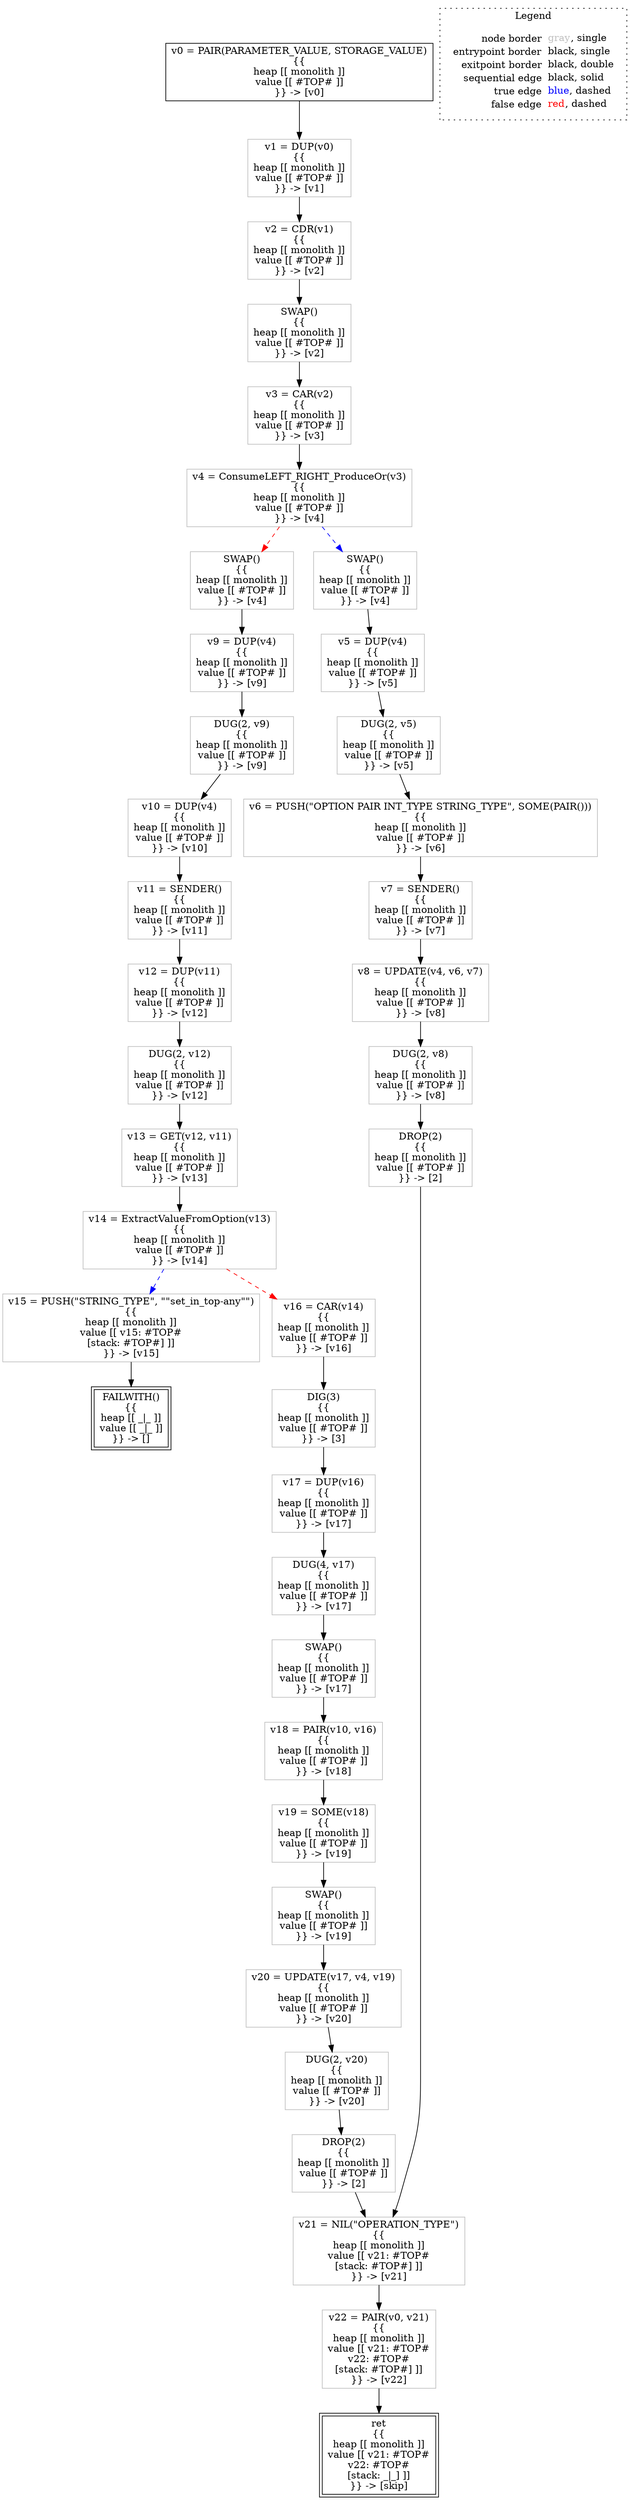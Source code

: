 digraph {
	"node0" [shape="rect",color="black",label=<v0 = PAIR(PARAMETER_VALUE, STORAGE_VALUE)<BR/>{{<BR/>heap [[ monolith ]]<BR/>value [[ #TOP# ]]<BR/>}} -&gt; [v0]>];
	"node1" [shape="rect",color="gray",label=<SWAP()<BR/>{{<BR/>heap [[ monolith ]]<BR/>value [[ #TOP# ]]<BR/>}} -&gt; [v2]>];
	"node2" [shape="rect",color="gray",label=<v13 = GET(v12, v11)<BR/>{{<BR/>heap [[ monolith ]]<BR/>value [[ #TOP# ]]<BR/>}} -&gt; [v13]>];
	"node3" [shape="rect",color="gray",label=<SWAP()<BR/>{{<BR/>heap [[ monolith ]]<BR/>value [[ #TOP# ]]<BR/>}} -&gt; [v17]>];
	"node4" [shape="rect",color="gray",label=<v4 = ConsumeLEFT_RIGHT_ProduceOr(v3)<BR/>{{<BR/>heap [[ monolith ]]<BR/>value [[ #TOP# ]]<BR/>}} -&gt; [v4]>];
	"node5" [shape="rect",color="gray",label=<v7 = SENDER()<BR/>{{<BR/>heap [[ monolith ]]<BR/>value [[ #TOP# ]]<BR/>}} -&gt; [v7]>];
	"node6" [shape="rect",color="gray",label=<v18 = PAIR(v10, v16)<BR/>{{<BR/>heap [[ monolith ]]<BR/>value [[ #TOP# ]]<BR/>}} -&gt; [v18]>];
	"node7" [shape="rect",color="gray",label=<v15 = PUSH(&quot;STRING_TYPE&quot;, &quot;&quot;set_in_top-any&quot;&quot;)<BR/>{{<BR/>heap [[ monolith ]]<BR/>value [[ v15: #TOP#<BR/>[stack: #TOP#] ]]<BR/>}} -&gt; [v15]>];
	"node8" [shape="rect",color="black",peripheries="2",label=<ret<BR/>{{<BR/>heap [[ monolith ]]<BR/>value [[ v21: #TOP#<BR/>v22: #TOP#<BR/>[stack: _|_] ]]<BR/>}} -&gt; [skip]>];
	"node9" [shape="rect",color="gray",label=<DUG(2, v9)<BR/>{{<BR/>heap [[ monolith ]]<BR/>value [[ #TOP# ]]<BR/>}} -&gt; [v9]>];
	"node10" [shape="rect",color="gray",label=<DUG(4, v17)<BR/>{{<BR/>heap [[ monolith ]]<BR/>value [[ #TOP# ]]<BR/>}} -&gt; [v17]>];
	"node11" [shape="rect",color="gray",label=<v6 = PUSH(&quot;OPTION PAIR INT_TYPE STRING_TYPE&quot;, SOME(PAIR()))<BR/>{{<BR/>heap [[ monolith ]]<BR/>value [[ #TOP# ]]<BR/>}} -&gt; [v6]>];
	"node12" [shape="rect",color="gray",label=<v17 = DUP(v16)<BR/>{{<BR/>heap [[ monolith ]]<BR/>value [[ #TOP# ]]<BR/>}} -&gt; [v17]>];
	"node13" [shape="rect",color="gray",label=<DIG(3)<BR/>{{<BR/>heap [[ monolith ]]<BR/>value [[ #TOP# ]]<BR/>}} -&gt; [3]>];
	"node14" [shape="rect",color="gray",label=<v1 = DUP(v0)<BR/>{{<BR/>heap [[ monolith ]]<BR/>value [[ #TOP# ]]<BR/>}} -&gt; [v1]>];
	"node15" [shape="rect",color="gray",label=<DROP(2)<BR/>{{<BR/>heap [[ monolith ]]<BR/>value [[ #TOP# ]]<BR/>}} -&gt; [2]>];
	"node16" [shape="rect",color="gray",label=<v8 = UPDATE(v4, v6, v7)<BR/>{{<BR/>heap [[ monolith ]]<BR/>value [[ #TOP# ]]<BR/>}} -&gt; [v8]>];
	"node17" [shape="rect",color="gray",label=<v14 = ExtractValueFromOption(v13)<BR/>{{<BR/>heap [[ monolith ]]<BR/>value [[ #TOP# ]]<BR/>}} -&gt; [v14]>];
	"node18" [shape="rect",color="gray",label=<DUG(2, v8)<BR/>{{<BR/>heap [[ monolith ]]<BR/>value [[ #TOP# ]]<BR/>}} -&gt; [v8]>];
	"node19" [shape="rect",color="gray",label=<SWAP()<BR/>{{<BR/>heap [[ monolith ]]<BR/>value [[ #TOP# ]]<BR/>}} -&gt; [v19]>];
	"node20" [shape="rect",color="gray",label=<v3 = CAR(v2)<BR/>{{<BR/>heap [[ monolith ]]<BR/>value [[ #TOP# ]]<BR/>}} -&gt; [v3]>];
	"node21" [shape="rect",color="gray",label=<v9 = DUP(v4)<BR/>{{<BR/>heap [[ monolith ]]<BR/>value [[ #TOP# ]]<BR/>}} -&gt; [v9]>];
	"node22" [shape="rect",color="gray",label=<DUG(2, v12)<BR/>{{<BR/>heap [[ monolith ]]<BR/>value [[ #TOP# ]]<BR/>}} -&gt; [v12]>];
	"node23" [shape="rect",color="gray",label=<v16 = CAR(v14)<BR/>{{<BR/>heap [[ monolith ]]<BR/>value [[ #TOP# ]]<BR/>}} -&gt; [v16]>];
	"node24" [shape="rect",color="gray",label=<v19 = SOME(v18)<BR/>{{<BR/>heap [[ monolith ]]<BR/>value [[ #TOP# ]]<BR/>}} -&gt; [v19]>];
	"node25" [shape="rect",color="gray",label=<DUG(2, v20)<BR/>{{<BR/>heap [[ monolith ]]<BR/>value [[ #TOP# ]]<BR/>}} -&gt; [v20]>];
	"node26" [shape="rect",color="gray",label=<v5 = DUP(v4)<BR/>{{<BR/>heap [[ monolith ]]<BR/>value [[ #TOP# ]]<BR/>}} -&gt; [v5]>];
	"node27" [shape="rect",color="gray",label=<v10 = DUP(v4)<BR/>{{<BR/>heap [[ monolith ]]<BR/>value [[ #TOP# ]]<BR/>}} -&gt; [v10]>];
	"node28" [shape="rect",color="gray",label=<v12 = DUP(v11)<BR/>{{<BR/>heap [[ monolith ]]<BR/>value [[ #TOP# ]]<BR/>}} -&gt; [v12]>];
	"node29" [shape="rect",color="gray",label=<v2 = CDR(v1)<BR/>{{<BR/>heap [[ monolith ]]<BR/>value [[ #TOP# ]]<BR/>}} -&gt; [v2]>];
	"node30" [shape="rect",color="gray",label=<v21 = NIL(&quot;OPERATION_TYPE&quot;)<BR/>{{<BR/>heap [[ monolith ]]<BR/>value [[ v21: #TOP#<BR/>[stack: #TOP#] ]]<BR/>}} -&gt; [v21]>];
	"node31" [shape="rect",color="gray",label=<v22 = PAIR(v0, v21)<BR/>{{<BR/>heap [[ monolith ]]<BR/>value [[ v21: #TOP#<BR/>v22: #TOP#<BR/>[stack: #TOP#] ]]<BR/>}} -&gt; [v22]>];
	"node32" [shape="rect",color="gray",label=<DUG(2, v5)<BR/>{{<BR/>heap [[ monolith ]]<BR/>value [[ #TOP# ]]<BR/>}} -&gt; [v5]>];
	"node33" [shape="rect",color="gray",label=<SWAP()<BR/>{{<BR/>heap [[ monolith ]]<BR/>value [[ #TOP# ]]<BR/>}} -&gt; [v4]>];
	"node34" [shape="rect",color="gray",label=<v20 = UPDATE(v17, v4, v19)<BR/>{{<BR/>heap [[ monolith ]]<BR/>value [[ #TOP# ]]<BR/>}} -&gt; [v20]>];
	"node35" [shape="rect",color="black",peripheries="2",label=<FAILWITH()<BR/>{{<BR/>heap [[ _|_ ]]<BR/>value [[ _|_ ]]<BR/>}} -&gt; []>];
	"node36" [shape="rect",color="gray",label=<v11 = SENDER()<BR/>{{<BR/>heap [[ monolith ]]<BR/>value [[ #TOP# ]]<BR/>}} -&gt; [v11]>];
	"node37" [shape="rect",color="gray",label=<SWAP()<BR/>{{<BR/>heap [[ monolith ]]<BR/>value [[ #TOP# ]]<BR/>}} -&gt; [v4]>];
	"node38" [shape="rect",color="gray",label=<DROP(2)<BR/>{{<BR/>heap [[ monolith ]]<BR/>value [[ #TOP# ]]<BR/>}} -&gt; [2]>];
	"node1" -> "node20" [color="black"];
	"node2" -> "node17" [color="black"];
	"node3" -> "node6" [color="black"];
	"node4" -> "node33" [color="red",style="dashed"];
	"node4" -> "node37" [color="blue",style="dashed"];
	"node5" -> "node16" [color="black"];
	"node6" -> "node24" [color="black"];
	"node0" -> "node14" [color="black"];
	"node7" -> "node35" [color="black"];
	"node9" -> "node27" [color="black"];
	"node10" -> "node3" [color="black"];
	"node11" -> "node5" [color="black"];
	"node12" -> "node10" [color="black"];
	"node13" -> "node12" [color="black"];
	"node14" -> "node29" [color="black"];
	"node15" -> "node30" [color="black"];
	"node16" -> "node18" [color="black"];
	"node17" -> "node7" [color="blue",style="dashed"];
	"node17" -> "node23" [color="red",style="dashed"];
	"node18" -> "node15" [color="black"];
	"node19" -> "node34" [color="black"];
	"node20" -> "node4" [color="black"];
	"node21" -> "node9" [color="black"];
	"node22" -> "node2" [color="black"];
	"node23" -> "node13" [color="black"];
	"node24" -> "node19" [color="black"];
	"node25" -> "node38" [color="black"];
	"node26" -> "node32" [color="black"];
	"node27" -> "node36" [color="black"];
	"node28" -> "node22" [color="black"];
	"node29" -> "node1" [color="black"];
	"node30" -> "node31" [color="black"];
	"node31" -> "node8" [color="black"];
	"node32" -> "node11" [color="black"];
	"node33" -> "node21" [color="black"];
	"node34" -> "node25" [color="black"];
	"node36" -> "node28" [color="black"];
	"node37" -> "node26" [color="black"];
	"node38" -> "node30" [color="black"];
subgraph cluster_legend {
	label="Legend";
	style=dotted;
	node [shape=plaintext];
	"legend" [label=<<table border="0" cellpadding="2" cellspacing="0" cellborder="0"><tr><td align="right">node border&nbsp;</td><td align="left"><font color="gray">gray</font>, single</td></tr><tr><td align="right">entrypoint border&nbsp;</td><td align="left"><font color="black">black</font>, single</td></tr><tr><td align="right">exitpoint border&nbsp;</td><td align="left"><font color="black">black</font>, double</td></tr><tr><td align="right">sequential edge&nbsp;</td><td align="left"><font color="black">black</font>, solid</td></tr><tr><td align="right">true edge&nbsp;</td><td align="left"><font color="blue">blue</font>, dashed</td></tr><tr><td align="right">false edge&nbsp;</td><td align="left"><font color="red">red</font>, dashed</td></tr></table>>];
}

}
